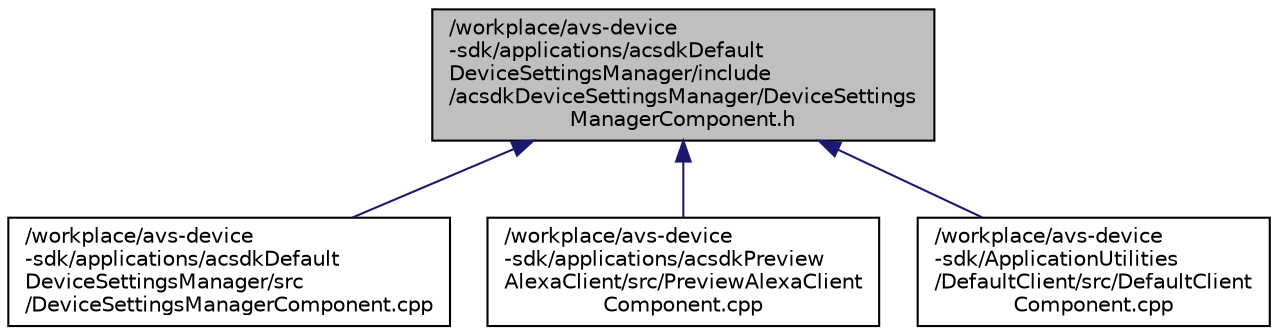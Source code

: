 digraph "/workplace/avs-device-sdk/applications/acsdkDefaultDeviceSettingsManager/include/acsdkDeviceSettingsManager/DeviceSettingsManagerComponent.h"
{
  edge [fontname="Helvetica",fontsize="10",labelfontname="Helvetica",labelfontsize="10"];
  node [fontname="Helvetica",fontsize="10",shape=record];
  Node148 [label="/workplace/avs-device\l-sdk/applications/acsdkDefault\lDeviceSettingsManager/include\l/acsdkDeviceSettingsManager/DeviceSettings\lManagerComponent.h",height=0.2,width=0.4,color="black", fillcolor="grey75", style="filled", fontcolor="black"];
  Node148 -> Node149 [dir="back",color="midnightblue",fontsize="10",style="solid",fontname="Helvetica"];
  Node149 [label="/workplace/avs-device\l-sdk/applications/acsdkDefault\lDeviceSettingsManager/src\l/DeviceSettingsManagerComponent.cpp",height=0.2,width=0.4,color="black", fillcolor="white", style="filled",URL="$_device_settings_manager_component_8cpp.html"];
  Node148 -> Node150 [dir="back",color="midnightblue",fontsize="10",style="solid",fontname="Helvetica"];
  Node150 [label="/workplace/avs-device\l-sdk/applications/acsdkPreview\lAlexaClient/src/PreviewAlexaClient\lComponent.cpp",height=0.2,width=0.4,color="black", fillcolor="white", style="filled",URL="$_preview_alexa_client_component_8cpp.html"];
  Node148 -> Node151 [dir="back",color="midnightblue",fontsize="10",style="solid",fontname="Helvetica"];
  Node151 [label="/workplace/avs-device\l-sdk/ApplicationUtilities\l/DefaultClient/src/DefaultClient\lComponent.cpp",height=0.2,width=0.4,color="black", fillcolor="white", style="filled",URL="$_default_client_component_8cpp.html"];
}
